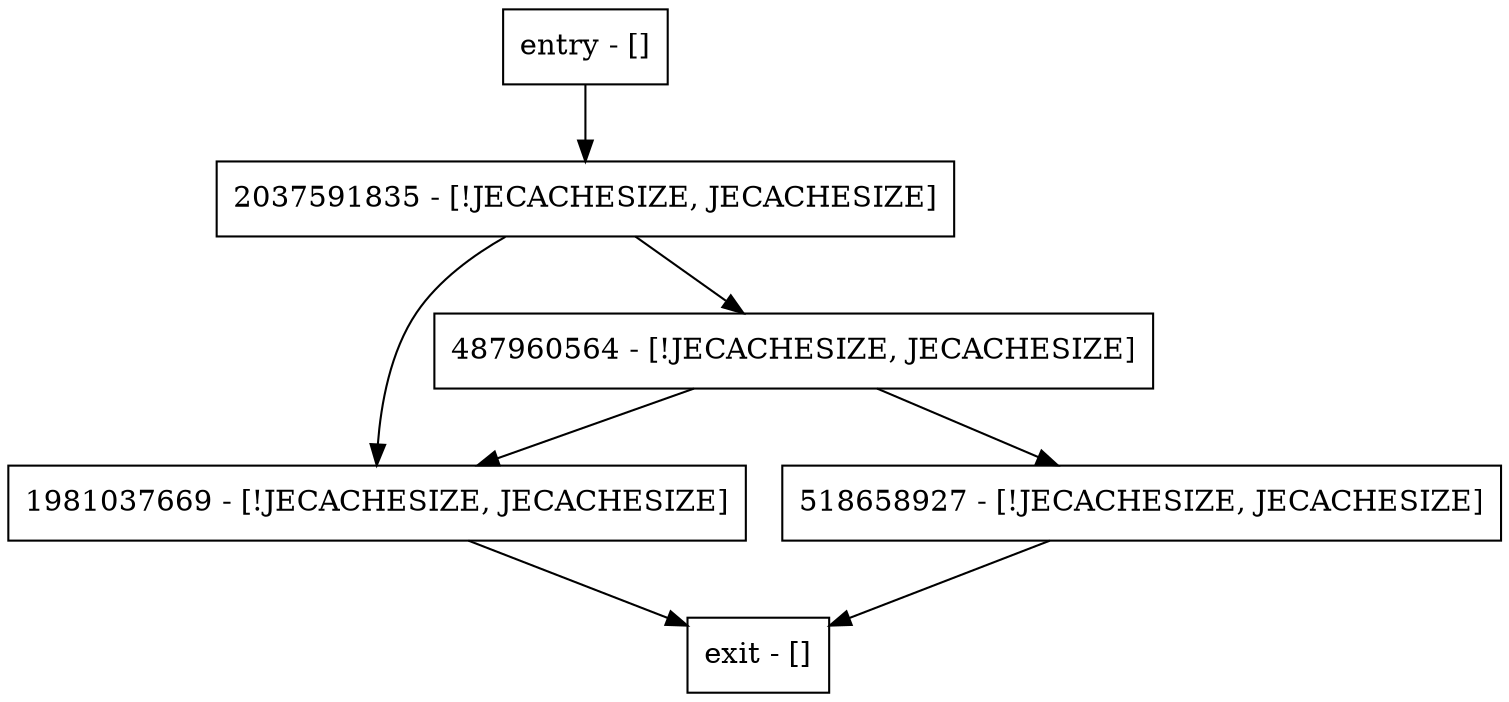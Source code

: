 digraph <init> {
node [shape=record];
entry [label="entry - []"];
exit [label="exit - []"];
487960564 [label="487960564 - [!JECACHESIZE, JECACHESIZE]"];
2037591835 [label="2037591835 - [!JECACHESIZE, JECACHESIZE]"];
1981037669 [label="1981037669 - [!JECACHESIZE, JECACHESIZE]"];
518658927 [label="518658927 - [!JECACHESIZE, JECACHESIZE]"];
entry;
exit;
entry -> 2037591835;
487960564 -> 1981037669;
487960564 -> 518658927;
2037591835 -> 487960564;
2037591835 -> 1981037669;
1981037669 -> exit;
518658927 -> exit;
}
